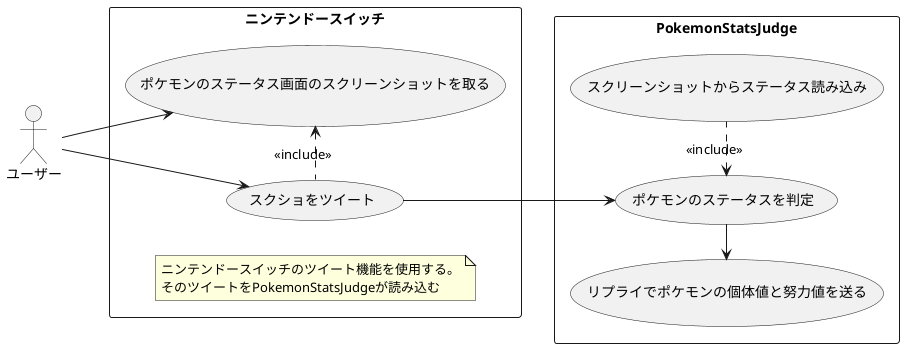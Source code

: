 @startuml
left to right direction
actor ユーザー
actor PokemonStatsJudge

rectangle ニンテンドースイッチ { 
    usecase ポケモンのステータス画面のスクリーンショットを取る
    usecase スクショをツイート
    スクショをツイート .left.> ポケモンのステータス画面のスクリーンショットを取る : <<include>>
    ユーザー --> ポケモンのステータス画面のスクリーンショットを取る 
    ユーザー --> スクショをツイート
    note "ニンテンドースイッチのツイート機能を使用する。\nそのツイートをPokemonStatsJudgeが読み込む" as tweet_note
}


rectangle PokemonStatsJudge {
    usecase リプライでポケモンの個体値と努力値を送る

    usecase スクリーンショットからステータス読み込み
    usecase ポケモンのステータスを判定
    スクリーンショットからステータス読み込み .left.> ポケモンのステータスを判定 : <<include>>
    スクショをツイート --> ポケモンのステータスを判定
    ポケモンのステータスを判定 -left-> リプライでポケモンの個体値と努力値を送る
}

@enduml